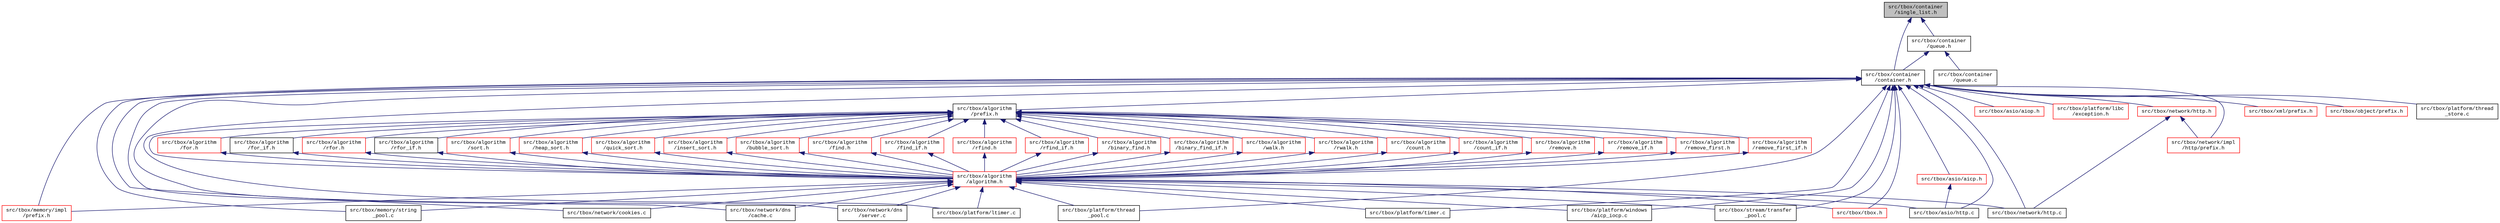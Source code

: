 digraph "src/tbox/container/single_list.h"
{
  edge [fontname="CourierNew",fontsize="10",labelfontname="CourierNew",labelfontsize="10"];
  node [fontname="CourierNew",fontsize="10",shape=record];
  Node1 [label="src/tbox/container\l/single_list.h",height=0.2,width=0.4,color="black", fillcolor="grey75", style="filled" fontcolor="black"];
  Node1 -> Node2 [dir="back",color="midnightblue",fontsize="10",style="solid",fontname="CourierNew"];
  Node2 [label="src/tbox/container\l/queue.h",height=0.2,width=0.4,color="black", fillcolor="white", style="filled",URL="$d8/d38/queue_8h.html"];
  Node2 -> Node3 [dir="back",color="midnightblue",fontsize="10",style="solid",fontname="CourierNew"];
  Node3 [label="src/tbox/container\l/container.h",height=0.2,width=0.4,color="black", fillcolor="white", style="filled",URL="$d4/ddd/container_8h.html"];
  Node3 -> Node4 [dir="back",color="midnightblue",fontsize="10",style="solid",fontname="CourierNew"];
  Node4 [label="src/tbox/algorithm\l/prefix.h",height=0.2,width=0.4,color="black", fillcolor="white", style="filled",URL="$d6/dce/algorithm_2prefix_8h_source.html"];
  Node4 -> Node5 [dir="back",color="midnightblue",fontsize="10",style="solid",fontname="CourierNew"];
  Node5 [label="src/tbox/algorithm\l/algorithm.h",height=0.2,width=0.4,color="red", fillcolor="white", style="filled",URL="$df/dd9/algorithm_8h.html"];
  Node5 -> Node6 [dir="back",color="midnightblue",fontsize="10",style="solid",fontname="CourierNew"];
  Node6 [label="src/tbox/asio/http.c",height=0.2,width=0.4,color="black", fillcolor="white", style="filled",URL="$dc/d2c/asio_2http_8c_source.html"];
  Node5 -> Node7 [dir="back",color="midnightblue",fontsize="10",style="solid",fontname="CourierNew"];
  Node7 [label="src/tbox/memory/impl\l/prefix.h",height=0.2,width=0.4,color="red", fillcolor="white", style="filled",URL="$d8/dad/memory_2impl_2prefix_8h_source.html"];
  Node5 -> Node8 [dir="back",color="midnightblue",fontsize="10",style="solid",fontname="CourierNew"];
  Node8 [label="src/tbox/memory/string\l_pool.c",height=0.2,width=0.4,color="black", fillcolor="white", style="filled",URL="$d3/d3f/string__pool_8c.html"];
  Node5 -> Node9 [dir="back",color="midnightblue",fontsize="10",style="solid",fontname="CourierNew"];
  Node9 [label="src/tbox/network/cookies.c",height=0.2,width=0.4,color="black", fillcolor="white", style="filled",URL="$db/d79/cookies_8c.html"];
  Node5 -> Node10 [dir="back",color="midnightblue",fontsize="10",style="solid",fontname="CourierNew"];
  Node10 [label="src/tbox/network/dns\l/cache.c",height=0.2,width=0.4,color="black", fillcolor="white", style="filled",URL="$d0/d49/network_2dns_2cache_8c_source.html"];
  Node5 -> Node11 [dir="back",color="midnightblue",fontsize="10",style="solid",fontname="CourierNew"];
  Node11 [label="src/tbox/network/dns\l/server.c",height=0.2,width=0.4,color="black", fillcolor="white", style="filled",URL="$d1/d20/server_8c.html"];
  Node5 -> Node12 [dir="back",color="midnightblue",fontsize="10",style="solid",fontname="CourierNew"];
  Node12 [label="src/tbox/network/http.c",height=0.2,width=0.4,color="black", fillcolor="white", style="filled",URL="$d1/daa/network_2http_8c_source.html"];
  Node5 -> Node13 [dir="back",color="midnightblue",fontsize="10",style="solid",fontname="CourierNew"];
  Node13 [label="src/tbox/platform/ltimer.c",height=0.2,width=0.4,color="black", fillcolor="white", style="filled",URL="$d7/d10/ltimer_8c.html"];
  Node5 -> Node14 [dir="back",color="midnightblue",fontsize="10",style="solid",fontname="CourierNew"];
  Node14 [label="src/tbox/platform/thread\l_pool.c",height=0.2,width=0.4,color="black", fillcolor="white", style="filled",URL="$db/d84/thread__pool_8c.html"];
  Node5 -> Node15 [dir="back",color="midnightblue",fontsize="10",style="solid",fontname="CourierNew"];
  Node15 [label="src/tbox/platform/timer.c",height=0.2,width=0.4,color="black", fillcolor="white", style="filled",URL="$df/d41/timer_8c.html"];
  Node5 -> Node16 [dir="back",color="midnightblue",fontsize="10",style="solid",fontname="CourierNew"];
  Node16 [label="src/tbox/platform/windows\l/aicp_iocp.c",height=0.2,width=0.4,color="black", fillcolor="white", style="filled",URL="$da/d07/aicp__iocp_8c.html"];
  Node5 -> Node17 [dir="back",color="midnightblue",fontsize="10",style="solid",fontname="CourierNew"];
  Node17 [label="src/tbox/stream/transfer\l_pool.c",height=0.2,width=0.4,color="black", fillcolor="white", style="filled",URL="$d0/d9e/transfer__pool_8c.html"];
  Node5 -> Node18 [dir="back",color="midnightblue",fontsize="10",style="solid",fontname="CourierNew"];
  Node18 [label="src/tbox/tbox.h",height=0.2,width=0.4,color="red", fillcolor="white", style="filled",URL="$da/dec/tbox_8h.html"];
  Node4 -> Node19 [dir="back",color="midnightblue",fontsize="10",style="solid",fontname="CourierNew"];
  Node19 [label="src/tbox/algorithm\l/for.h",height=0.2,width=0.4,color="red", fillcolor="white", style="filled",URL="$d5/da8/for_8h.html"];
  Node19 -> Node5 [dir="back",color="midnightblue",fontsize="10",style="solid",fontname="CourierNew"];
  Node4 -> Node20 [dir="back",color="midnightblue",fontsize="10",style="solid",fontname="CourierNew"];
  Node20 [label="src/tbox/algorithm\l/for_if.h",height=0.2,width=0.4,color="black", fillcolor="white", style="filled",URL="$dd/de1/for__if_8h.html"];
  Node20 -> Node5 [dir="back",color="midnightblue",fontsize="10",style="solid",fontname="CourierNew"];
  Node4 -> Node21 [dir="back",color="midnightblue",fontsize="10",style="solid",fontname="CourierNew"];
  Node21 [label="src/tbox/algorithm\l/rfor.h",height=0.2,width=0.4,color="red", fillcolor="white", style="filled",URL="$d9/d21/rfor_8h.html"];
  Node21 -> Node5 [dir="back",color="midnightblue",fontsize="10",style="solid",fontname="CourierNew"];
  Node4 -> Node22 [dir="back",color="midnightblue",fontsize="10",style="solid",fontname="CourierNew"];
  Node22 [label="src/tbox/algorithm\l/rfor_if.h",height=0.2,width=0.4,color="black", fillcolor="white", style="filled",URL="$d7/d9c/rfor__if_8h.html"];
  Node22 -> Node5 [dir="back",color="midnightblue",fontsize="10",style="solid",fontname="CourierNew"];
  Node4 -> Node23 [dir="back",color="midnightblue",fontsize="10",style="solid",fontname="CourierNew"];
  Node23 [label="src/tbox/algorithm\l/sort.h",height=0.2,width=0.4,color="red", fillcolor="white", style="filled",URL="$d7/d50/sort_8h.html"];
  Node23 -> Node5 [dir="back",color="midnightblue",fontsize="10",style="solid",fontname="CourierNew"];
  Node4 -> Node24 [dir="back",color="midnightblue",fontsize="10",style="solid",fontname="CourierNew"];
  Node24 [label="src/tbox/algorithm\l/heap_sort.h",height=0.2,width=0.4,color="red", fillcolor="white", style="filled",URL="$d4/dfb/heap__sort_8h.html"];
  Node24 -> Node5 [dir="back",color="midnightblue",fontsize="10",style="solid",fontname="CourierNew"];
  Node4 -> Node25 [dir="back",color="midnightblue",fontsize="10",style="solid",fontname="CourierNew"];
  Node25 [label="src/tbox/algorithm\l/quick_sort.h",height=0.2,width=0.4,color="red", fillcolor="white", style="filled",URL="$d6/da1/quick__sort_8h.html"];
  Node25 -> Node5 [dir="back",color="midnightblue",fontsize="10",style="solid",fontname="CourierNew"];
  Node4 -> Node26 [dir="back",color="midnightblue",fontsize="10",style="solid",fontname="CourierNew"];
  Node26 [label="src/tbox/algorithm\l/insert_sort.h",height=0.2,width=0.4,color="red", fillcolor="white", style="filled",URL="$d0/d3a/insert__sort_8h.html"];
  Node26 -> Node5 [dir="back",color="midnightblue",fontsize="10",style="solid",fontname="CourierNew"];
  Node4 -> Node27 [dir="back",color="midnightblue",fontsize="10",style="solid",fontname="CourierNew"];
  Node27 [label="src/tbox/algorithm\l/bubble_sort.h",height=0.2,width=0.4,color="red", fillcolor="white", style="filled",URL="$df/d49/bubble__sort_8h.html"];
  Node27 -> Node5 [dir="back",color="midnightblue",fontsize="10",style="solid",fontname="CourierNew"];
  Node4 -> Node28 [dir="back",color="midnightblue",fontsize="10",style="solid",fontname="CourierNew"];
  Node28 [label="src/tbox/algorithm\l/find.h",height=0.2,width=0.4,color="red", fillcolor="white", style="filled",URL="$d6/db2/find_8h.html"];
  Node28 -> Node5 [dir="back",color="midnightblue",fontsize="10",style="solid",fontname="CourierNew"];
  Node4 -> Node29 [dir="back",color="midnightblue",fontsize="10",style="solid",fontname="CourierNew"];
  Node29 [label="src/tbox/algorithm\l/find_if.h",height=0.2,width=0.4,color="red", fillcolor="white", style="filled",URL="$d1/d0f/find__if_8h.html"];
  Node29 -> Node5 [dir="back",color="midnightblue",fontsize="10",style="solid",fontname="CourierNew"];
  Node4 -> Node30 [dir="back",color="midnightblue",fontsize="10",style="solid",fontname="CourierNew"];
  Node30 [label="src/tbox/algorithm\l/rfind.h",height=0.2,width=0.4,color="red", fillcolor="white", style="filled",URL="$d5/d50/rfind_8h.html"];
  Node30 -> Node5 [dir="back",color="midnightblue",fontsize="10",style="solid",fontname="CourierNew"];
  Node4 -> Node31 [dir="back",color="midnightblue",fontsize="10",style="solid",fontname="CourierNew"];
  Node31 [label="src/tbox/algorithm\l/rfind_if.h",height=0.2,width=0.4,color="red", fillcolor="white", style="filled",URL="$da/d6d/rfind__if_8h.html"];
  Node31 -> Node5 [dir="back",color="midnightblue",fontsize="10",style="solid",fontname="CourierNew"];
  Node4 -> Node32 [dir="back",color="midnightblue",fontsize="10",style="solid",fontname="CourierNew"];
  Node32 [label="src/tbox/algorithm\l/binary_find.h",height=0.2,width=0.4,color="red", fillcolor="white", style="filled",URL="$da/d86/binary__find_8h.html"];
  Node32 -> Node5 [dir="back",color="midnightblue",fontsize="10",style="solid",fontname="CourierNew"];
  Node4 -> Node33 [dir="back",color="midnightblue",fontsize="10",style="solid",fontname="CourierNew"];
  Node33 [label="src/tbox/algorithm\l/binary_find_if.h",height=0.2,width=0.4,color="red", fillcolor="white", style="filled",URL="$da/d27/binary__find__if_8h.html"];
  Node33 -> Node5 [dir="back",color="midnightblue",fontsize="10",style="solid",fontname="CourierNew"];
  Node4 -> Node34 [dir="back",color="midnightblue",fontsize="10",style="solid",fontname="CourierNew"];
  Node34 [label="src/tbox/algorithm\l/walk.h",height=0.2,width=0.4,color="red", fillcolor="white", style="filled",URL="$de/d1a/walk_8h.html"];
  Node34 -> Node5 [dir="back",color="midnightblue",fontsize="10",style="solid",fontname="CourierNew"];
  Node4 -> Node35 [dir="back",color="midnightblue",fontsize="10",style="solid",fontname="CourierNew"];
  Node35 [label="src/tbox/algorithm\l/rwalk.h",height=0.2,width=0.4,color="red", fillcolor="white", style="filled",URL="$d8/d5a/rwalk_8h.html"];
  Node35 -> Node5 [dir="back",color="midnightblue",fontsize="10",style="solid",fontname="CourierNew"];
  Node4 -> Node36 [dir="back",color="midnightblue",fontsize="10",style="solid",fontname="CourierNew"];
  Node36 [label="src/tbox/algorithm\l/count.h",height=0.2,width=0.4,color="red", fillcolor="white", style="filled",URL="$d3/d6c/count_8h.html"];
  Node36 -> Node5 [dir="back",color="midnightblue",fontsize="10",style="solid",fontname="CourierNew"];
  Node4 -> Node37 [dir="back",color="midnightblue",fontsize="10",style="solid",fontname="CourierNew"];
  Node37 [label="src/tbox/algorithm\l/count_if.h",height=0.2,width=0.4,color="red", fillcolor="white", style="filled",URL="$d2/da2/count__if_8h.html"];
  Node37 -> Node5 [dir="back",color="midnightblue",fontsize="10",style="solid",fontname="CourierNew"];
  Node4 -> Node38 [dir="back",color="midnightblue",fontsize="10",style="solid",fontname="CourierNew"];
  Node38 [label="src/tbox/algorithm\l/remove.h",height=0.2,width=0.4,color="red", fillcolor="white", style="filled",URL="$df/d8a/remove_8h.html"];
  Node38 -> Node5 [dir="back",color="midnightblue",fontsize="10",style="solid",fontname="CourierNew"];
  Node4 -> Node39 [dir="back",color="midnightblue",fontsize="10",style="solid",fontname="CourierNew"];
  Node39 [label="src/tbox/algorithm\l/remove_if.h",height=0.2,width=0.4,color="red", fillcolor="white", style="filled",URL="$d5/d95/remove__if_8h.html"];
  Node39 -> Node5 [dir="back",color="midnightblue",fontsize="10",style="solid",fontname="CourierNew"];
  Node4 -> Node40 [dir="back",color="midnightblue",fontsize="10",style="solid",fontname="CourierNew"];
  Node40 [label="src/tbox/algorithm\l/remove_first.h",height=0.2,width=0.4,color="red", fillcolor="white", style="filled",URL="$d1/d49/remove__first_8h.html"];
  Node40 -> Node5 [dir="back",color="midnightblue",fontsize="10",style="solid",fontname="CourierNew"];
  Node4 -> Node41 [dir="back",color="midnightblue",fontsize="10",style="solid",fontname="CourierNew"];
  Node41 [label="src/tbox/algorithm\l/remove_first_if.h",height=0.2,width=0.4,color="red", fillcolor="white", style="filled",URL="$d1/d00/remove__first__if_8h.html"];
  Node41 -> Node5 [dir="back",color="midnightblue",fontsize="10",style="solid",fontname="CourierNew"];
  Node3 -> Node42 [dir="back",color="midnightblue",fontsize="10",style="solid",fontname="CourierNew"];
  Node42 [label="src/tbox/asio/aicp.h",height=0.2,width=0.4,color="red", fillcolor="white", style="filled",URL="$dd/dd5/aicp_8h.html"];
  Node42 -> Node6 [dir="back",color="midnightblue",fontsize="10",style="solid",fontname="CourierNew"];
  Node3 -> Node43 [dir="back",color="midnightblue",fontsize="10",style="solid",fontname="CourierNew"];
  Node43 [label="src/tbox/asio/aiop.h",height=0.2,width=0.4,color="red", fillcolor="white", style="filled",URL="$db/d08/aiop_8h.html"];
  Node3 -> Node44 [dir="back",color="midnightblue",fontsize="10",style="solid",fontname="CourierNew"];
  Node44 [label="src/tbox/platform/libc\l/exception.h",height=0.2,width=0.4,color="red", fillcolor="white", style="filled",URL="$dc/da7/libc_2exception_8h_source.html"];
  Node3 -> Node45 [dir="back",color="midnightblue",fontsize="10",style="solid",fontname="CourierNew"];
  Node45 [label="src/tbox/network/http.h",height=0.2,width=0.4,color="red", fillcolor="white", style="filled",URL="$d0/ded/network_2http_8h_source.html"];
  Node45 -> Node46 [dir="back",color="midnightblue",fontsize="10",style="solid",fontname="CourierNew"];
  Node46 [label="src/tbox/network/impl\l/http/prefix.h",height=0.2,width=0.4,color="red", fillcolor="white", style="filled",URL="$d7/d64/network_2impl_2http_2prefix_8h_source.html"];
  Node45 -> Node12 [dir="back",color="midnightblue",fontsize="10",style="solid",fontname="CourierNew"];
  Node3 -> Node6 [dir="back",color="midnightblue",fontsize="10",style="solid",fontname="CourierNew"];
  Node3 -> Node46 [dir="back",color="midnightblue",fontsize="10",style="solid",fontname="CourierNew"];
  Node3 -> Node47 [dir="back",color="midnightblue",fontsize="10",style="solid",fontname="CourierNew"];
  Node47 [label="src/tbox/xml/prefix.h",height=0.2,width=0.4,color="red", fillcolor="white", style="filled",URL="$d1/d9b/xml_2prefix_8h_source.html"];
  Node3 -> Node48 [dir="back",color="midnightblue",fontsize="10",style="solid",fontname="CourierNew"];
  Node48 [label="src/tbox/object/prefix.h",height=0.2,width=0.4,color="red", fillcolor="white", style="filled",URL="$d7/d74/object_2prefix_8h_source.html"];
  Node3 -> Node7 [dir="back",color="midnightblue",fontsize="10",style="solid",fontname="CourierNew"];
  Node3 -> Node8 [dir="back",color="midnightblue",fontsize="10",style="solid",fontname="CourierNew"];
  Node3 -> Node9 [dir="back",color="midnightblue",fontsize="10",style="solid",fontname="CourierNew"];
  Node3 -> Node10 [dir="back",color="midnightblue",fontsize="10",style="solid",fontname="CourierNew"];
  Node3 -> Node11 [dir="back",color="midnightblue",fontsize="10",style="solid",fontname="CourierNew"];
  Node3 -> Node12 [dir="back",color="midnightblue",fontsize="10",style="solid",fontname="CourierNew"];
  Node3 -> Node13 [dir="back",color="midnightblue",fontsize="10",style="solid",fontname="CourierNew"];
  Node3 -> Node14 [dir="back",color="midnightblue",fontsize="10",style="solid",fontname="CourierNew"];
  Node3 -> Node49 [dir="back",color="midnightblue",fontsize="10",style="solid",fontname="CourierNew"];
  Node49 [label="src/tbox/platform/thread\l_store.c",height=0.2,width=0.4,color="black", fillcolor="white", style="filled",URL="$d6/dfa/thread__store_8c_source.html"];
  Node3 -> Node15 [dir="back",color="midnightblue",fontsize="10",style="solid",fontname="CourierNew"];
  Node3 -> Node16 [dir="back",color="midnightblue",fontsize="10",style="solid",fontname="CourierNew"];
  Node3 -> Node17 [dir="back",color="midnightblue",fontsize="10",style="solid",fontname="CourierNew"];
  Node3 -> Node18 [dir="back",color="midnightblue",fontsize="10",style="solid",fontname="CourierNew"];
  Node2 -> Node50 [dir="back",color="midnightblue",fontsize="10",style="solid",fontname="CourierNew"];
  Node50 [label="src/tbox/container\l/queue.c",height=0.2,width=0.4,color="black", fillcolor="white", style="filled",URL="$d2/dbd/queue_8c.html"];
  Node1 -> Node3 [dir="back",color="midnightblue",fontsize="10",style="solid",fontname="CourierNew"];
}
